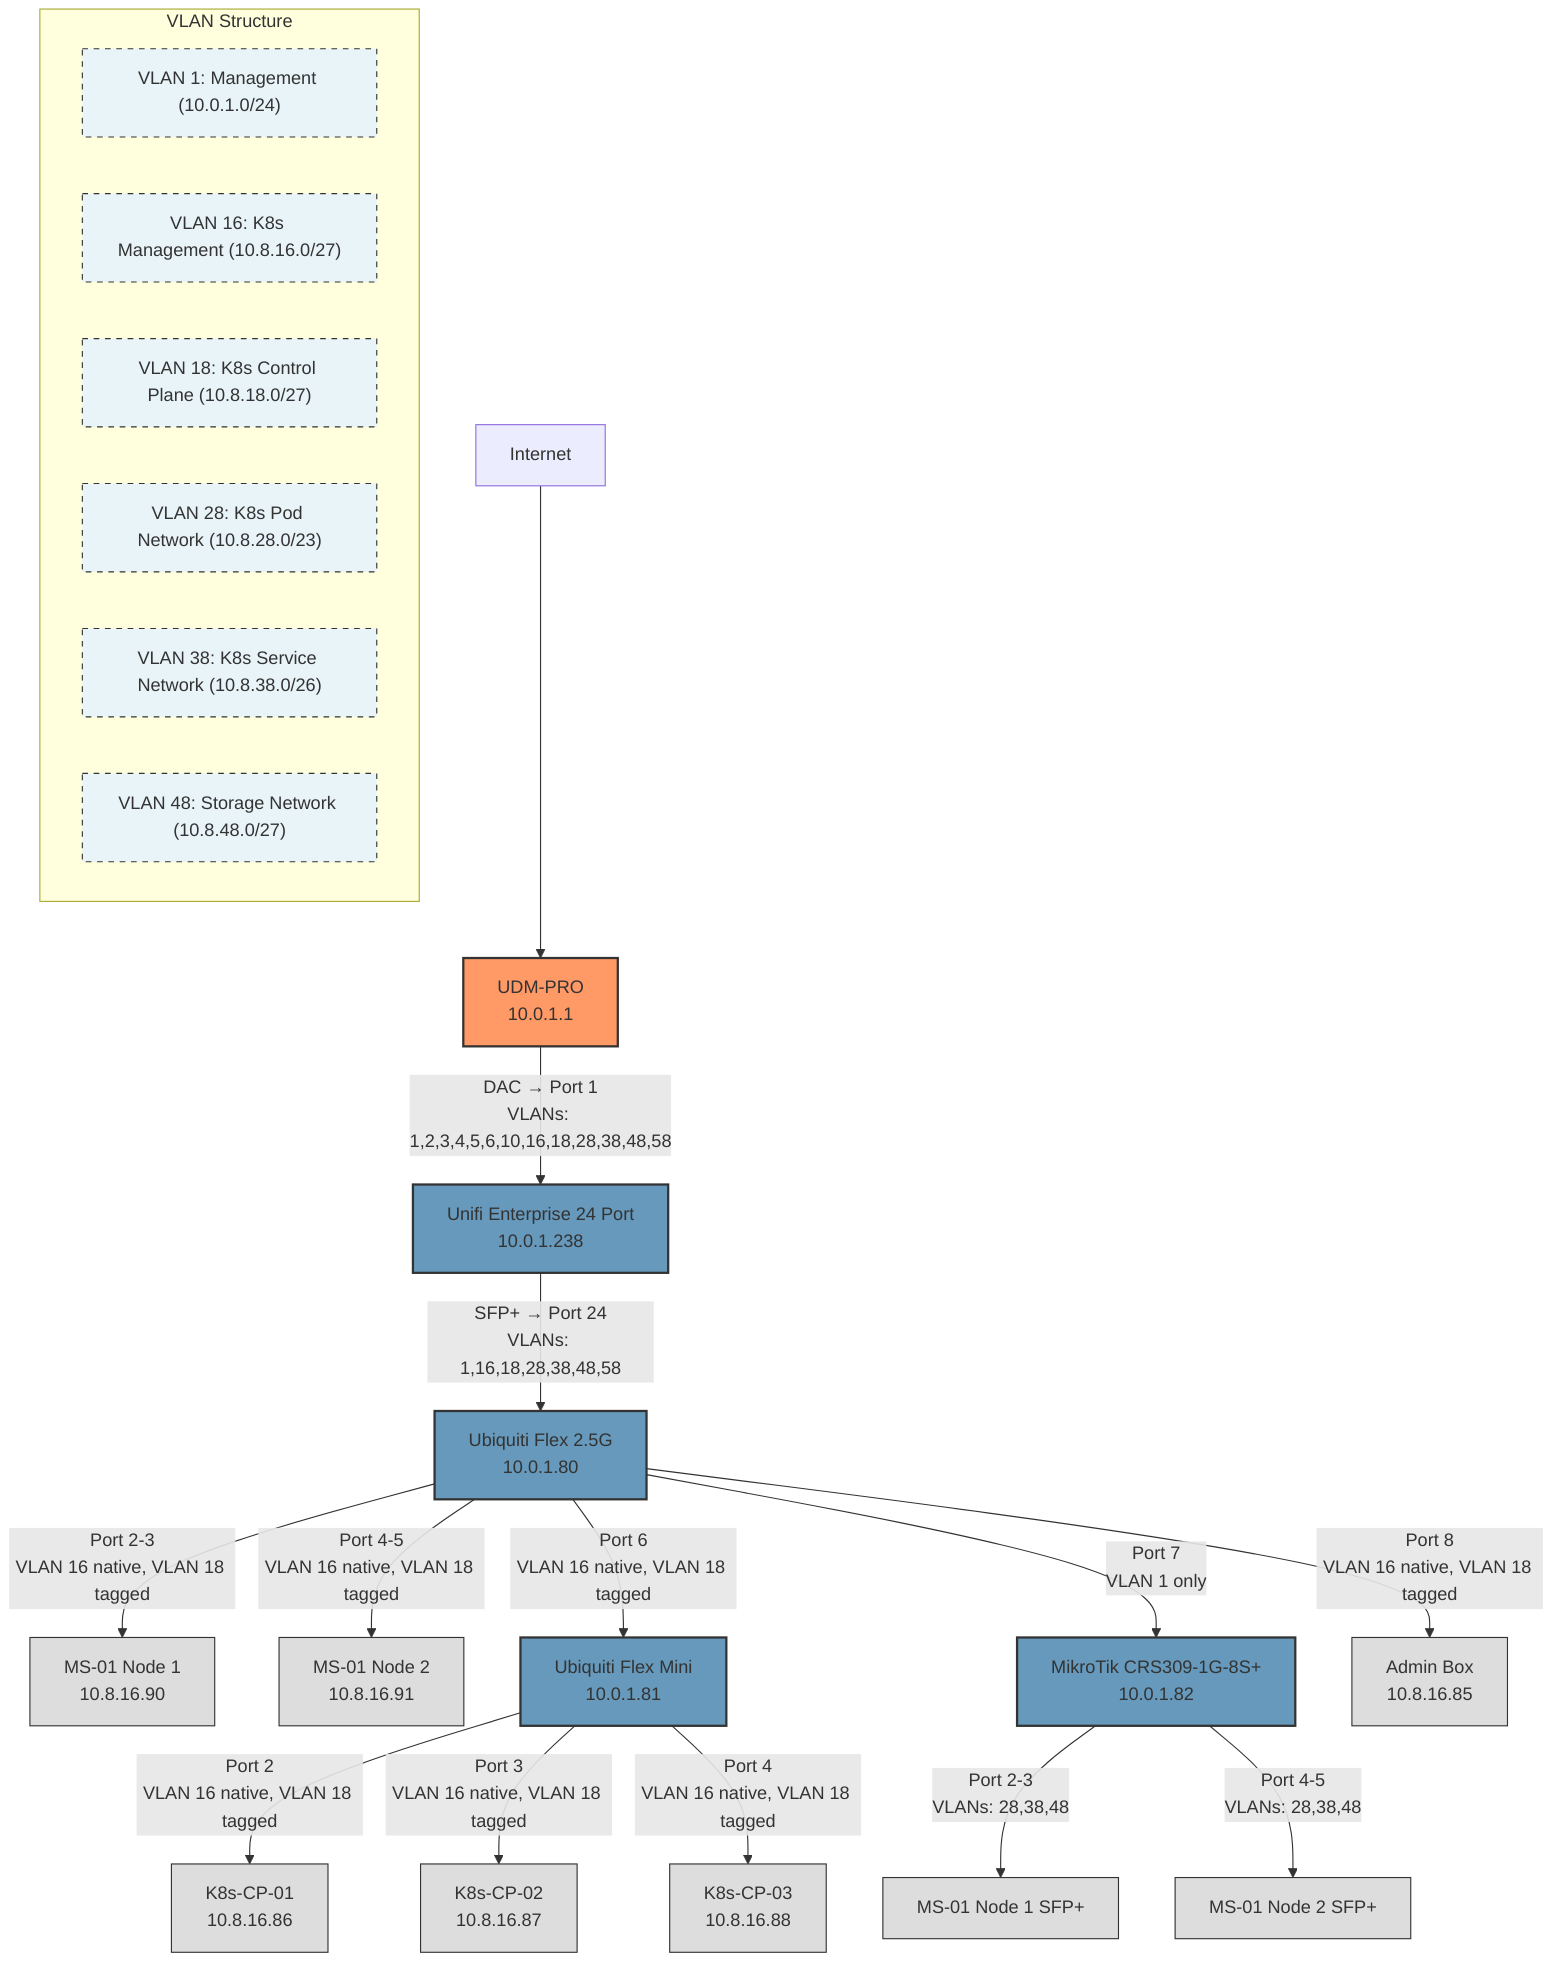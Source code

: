 graph TD
    %% VLAN information - positioned at the top
    subgraph "VLAN Structure"
        VLAN1["VLAN 1: Management (10.0.1.0/24)"]
        VLAN16["VLAN 16: K8s Management (10.8.16.0/27)"]
        VLAN18["VLAN 18: K8s Control Plane (10.8.18.0/27)"]
        VLAN28["VLAN 28: K8s Pod Network (10.8.28.0/23)"]
        VLAN38["VLAN 38: K8s Service Network (10.8.38.0/26)"]
        VLAN48["VLAN 48: Storage Network (10.8.48.0/27)"]
    end
    
    %% Main network path
    Internet[Internet] --> UDMPRO[UDM-PRO\n10.0.1.1]
    UDMPRO --"DAC → Port 1\nVLANs: 1,2,3,4,5,6,10,16,18,28,38,48,58"--> Enterprise24["Unifi Enterprise 24 Port\n10.0.1.238"]
    Enterprise24 --"SFP+ → Port 24\nVLANs: 1,16,18,28,38,48,58"--> UbiquitiFlex25G["Ubiquiti Flex 2.5G\n10.0.1.80"]
    
    %% Flex 2.5G connections
    UbiquitiFlex25G --"Port 2-3\nVLAN 16 native, VLAN 18 tagged"--> MS01Node1["MS-01 Node 1\n10.8.16.90"]
    UbiquitiFlex25G --"Port 4-5\nVLAN 16 native, VLAN 18 tagged"--> MS01Node2["MS-01 Node 2\n10.8.16.91"]
    UbiquitiFlex25G --"Port 6\nVLAN 16 native, VLAN 18 tagged"--> UbiquitiFlexMini["Ubiquiti Flex Mini\n10.0.1.81"]
    UbiquitiFlex25G --"Port 7\nVLAN 1 only"--> MikroTikCRS309["MikroTik CRS309-1G-8S+\n10.0.1.82"]
    UbiquitiFlex25G --"Port 8\nVLAN 16 native, VLAN 18 tagged"--> AdminBox["Admin Box\n10.8.16.85"]
    
    %% Flex Mini connections
    UbiquitiFlexMini --"Port 2\nVLAN 16 native, VLAN 18 tagged"--> K8sCP01["K8s-CP-01\n10.8.16.86"]
    UbiquitiFlexMini --"Port 3\nVLAN 16 native, VLAN 18 tagged"--> K8sCP02["K8s-CP-02\n10.8.16.87"]
    UbiquitiFlexMini --"Port 4\nVLAN 16 native, VLAN 18 tagged"--> K8sCP03["K8s-CP-03\n10.8.16.88"]
    
    %% MikroTik connections
    MikroTikCRS309 --"Port 2-3\nVLANs: 28,38,48"--> MS01Node1SFP["MS-01 Node 1 SFP+"]
    MikroTikCRS309 --"Port 4-5\nVLANs: 28,38,48"--> MS01Node2SFP["MS-01 Node 2 SFP+"]
    

    
    %% Device-type styling
    classDef router fill:#f96,stroke:#333,stroke-width:2px
    classDef switch fill:#69b,stroke:#333,stroke-width:2px
    classDef client fill:#ddd,stroke:#333,stroke-width:1px
    classDef vlan fill:#e8f4f8,stroke:#333,stroke-width:1px,stroke-dasharray: 5 5
    
    %% Apply classes
    class UDMPRO router
    class Enterprise24,UbiquitiFlex25G,UbiquitiFlexMini,MikroTikCRS309 switch
    class MS01Node1,MS01Node2,K8sCP01,K8sCP02,K8sCP03,AdminBox,MS01Node1SFP,MS01Node2SFP client
    class VLAN1,VLAN16,VLAN18,VLAN28,VLAN38,VLAN48,VLAN58 vlan